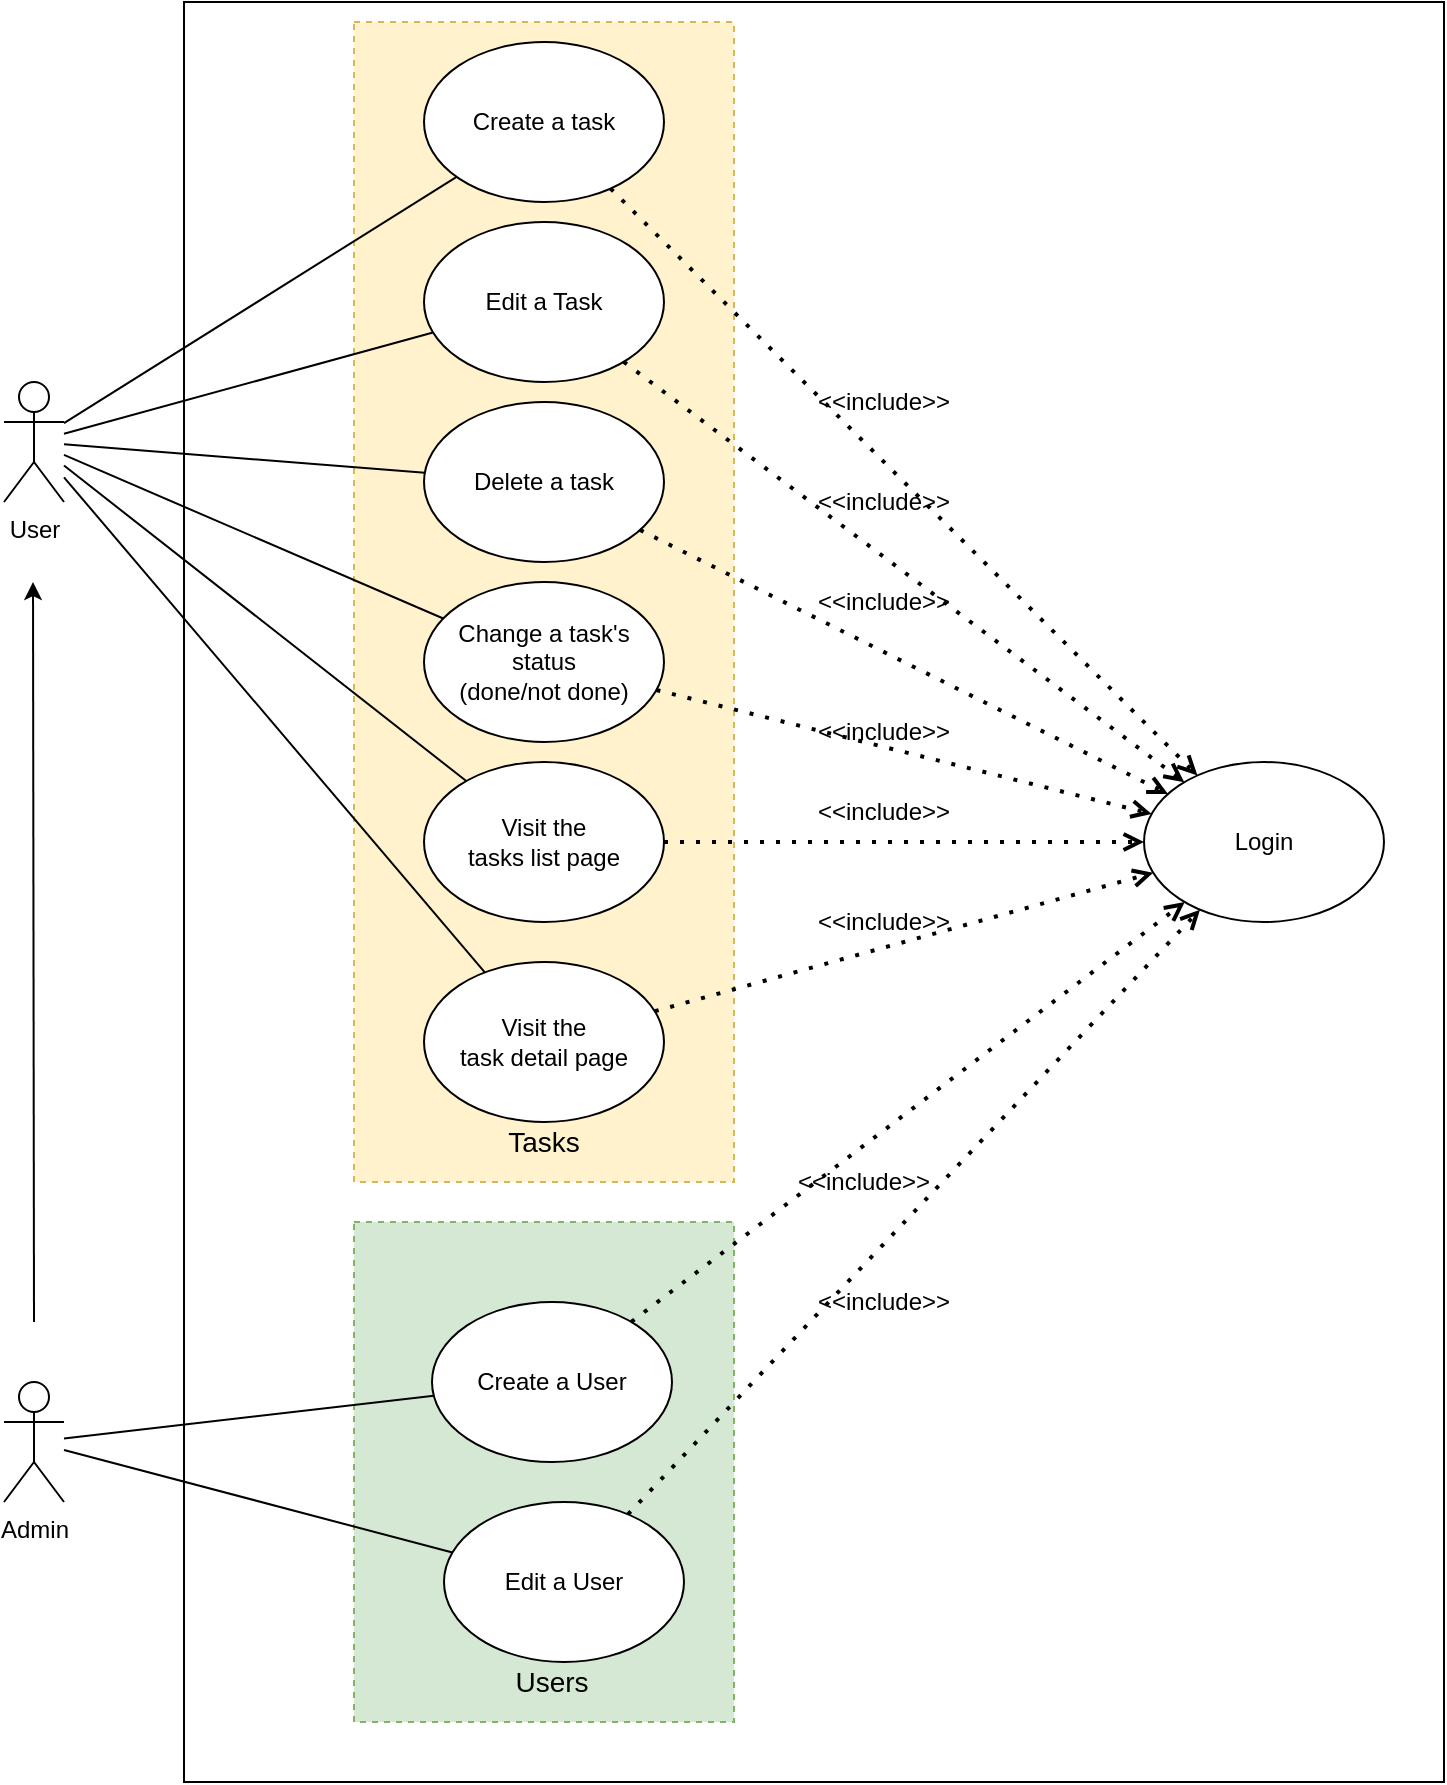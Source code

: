 <mxfile version="13.7.3" type="device"><diagram id="phoJwySlkfnhmKQ_T7kg" name="Page-1"><mxGraphModel dx="1342" dy="816" grid="1" gridSize="10" guides="1" tooltips="1" connect="1" arrows="1" fold="1" page="1" pageScale="1" pageWidth="827" pageHeight="1169" math="0" shadow="0"><root><mxCell id="0"/><mxCell id="1" parent="0"/><mxCell id="HMjAl1pDFNYHfwWpWwvp-1" value="" style="rounded=0;whiteSpace=wrap;html=1;" parent="1" vertex="1"><mxGeometry x="270" y="190" width="630" height="890" as="geometry"/></mxCell><mxCell id="HMjAl1pDFNYHfwWpWwvp-19" value="" style="rounded=0;whiteSpace=wrap;html=1;dashed=1;fillColor=#fff2cc;strokeColor=#d6b656;" parent="1" vertex="1"><mxGeometry x="355" y="200" width="190" height="580" as="geometry"/></mxCell><mxCell id="HMjAl1pDFNYHfwWpWwvp-17" value="" style="rounded=0;whiteSpace=wrap;html=1;dashed=1;fillColor=#d5e8d4;strokeColor=#82b366;" parent="1" vertex="1"><mxGeometry x="355" y="800" width="190" height="250" as="geometry"/></mxCell><mxCell id="HMjAl1pDFNYHfwWpWwvp-2" value="Admin" style="shape=umlActor;verticalLabelPosition=bottom;verticalAlign=top;html=1;outlineConnect=0;" parent="1" vertex="1"><mxGeometry x="180" y="880" width="30" height="60" as="geometry"/></mxCell><mxCell id="HMjAl1pDFNYHfwWpWwvp-3" value="User" style="shape=umlActor;verticalLabelPosition=bottom;verticalAlign=top;html=1;outlineConnect=0;" parent="1" vertex="1"><mxGeometry x="180" y="380" width="30" height="60" as="geometry"/></mxCell><mxCell id="HMjAl1pDFNYHfwWpWwvp-4" value="Create a User" style="ellipse;whiteSpace=wrap;html=1;" parent="1" vertex="1"><mxGeometry x="394" y="840" width="120" height="80" as="geometry"/></mxCell><mxCell id="HMjAl1pDFNYHfwWpWwvp-5" value="Edit a User" style="ellipse;whiteSpace=wrap;html=1;" parent="1" vertex="1"><mxGeometry x="400" y="940" width="120" height="80" as="geometry"/></mxCell><mxCell id="HMjAl1pDFNYHfwWpWwvp-6" value="Create a task" style="ellipse;whiteSpace=wrap;html=1;" parent="1" vertex="1"><mxGeometry x="390" y="210" width="120" height="80" as="geometry"/></mxCell><mxCell id="HMjAl1pDFNYHfwWpWwvp-7" value="Edit a Task" style="ellipse;whiteSpace=wrap;html=1;" parent="1" vertex="1"><mxGeometry x="390" y="300" width="120" height="80" as="geometry"/></mxCell><mxCell id="HMjAl1pDFNYHfwWpWwvp-8" value="Delete a task" style="ellipse;whiteSpace=wrap;html=1;" parent="1" vertex="1"><mxGeometry x="390" y="390" width="120" height="80" as="geometry"/></mxCell><mxCell id="HMjAl1pDFNYHfwWpWwvp-9" value="Change a task's status &lt;br&gt;(done/not done)" style="ellipse;whiteSpace=wrap;html=1;" parent="1" vertex="1"><mxGeometry x="390" y="480" width="120" height="80" as="geometry"/></mxCell><mxCell id="HMjAl1pDFNYHfwWpWwvp-10" value="" style="endArrow=classic;html=1;" parent="1" edge="1"><mxGeometry width="50" height="50" relative="1" as="geometry"><mxPoint x="195" y="850" as="sourcePoint"/><mxPoint x="194.5" y="480" as="targetPoint"/></mxGeometry></mxCell><mxCell id="HMjAl1pDFNYHfwWpWwvp-11" value="" style="endArrow=none;html=1;" parent="1" source="HMjAl1pDFNYHfwWpWwvp-3" target="HMjAl1pDFNYHfwWpWwvp-6" edge="1"><mxGeometry width="50" height="50" relative="1" as="geometry"><mxPoint x="180" y="440.588" as="sourcePoint"/><mxPoint x="376.308" y="317.415" as="targetPoint"/></mxGeometry></mxCell><mxCell id="HMjAl1pDFNYHfwWpWwvp-12" value="" style="endArrow=none;html=1;" parent="1" source="HMjAl1pDFNYHfwWpWwvp-3" target="HMjAl1pDFNYHfwWpWwvp-7" edge="1"><mxGeometry width="50" height="50" relative="1" as="geometry"><mxPoint x="193" y="396" as="sourcePoint"/><mxPoint x="415.01" y="296.465" as="targetPoint"/></mxGeometry></mxCell><mxCell id="HMjAl1pDFNYHfwWpWwvp-13" value="" style="endArrow=none;html=1;" parent="1" source="HMjAl1pDFNYHfwWpWwvp-3" target="HMjAl1pDFNYHfwWpWwvp-8" edge="1"><mxGeometry width="50" height="50" relative="1" as="geometry"><mxPoint x="230" y="421.176" as="sourcePoint"/><mxPoint x="425.01" y="306.465" as="targetPoint"/></mxGeometry></mxCell><mxCell id="HMjAl1pDFNYHfwWpWwvp-14" value="" style="endArrow=none;html=1;" parent="1" source="HMjAl1pDFNYHfwWpWwvp-3" target="HMjAl1pDFNYHfwWpWwvp-9" edge="1"><mxGeometry width="50" height="50" relative="1" as="geometry"><mxPoint x="240" y="431.176" as="sourcePoint"/><mxPoint x="435.01" y="316.465" as="targetPoint"/></mxGeometry></mxCell><mxCell id="HMjAl1pDFNYHfwWpWwvp-15" value="" style="endArrow=none;html=1;" parent="1" source="HMjAl1pDFNYHfwWpWwvp-2" target="HMjAl1pDFNYHfwWpWwvp-5" edge="1"><mxGeometry width="50" height="50" relative="1" as="geometry"><mxPoint x="250" y="441.176" as="sourcePoint"/><mxPoint x="445.01" y="326.465" as="targetPoint"/></mxGeometry></mxCell><mxCell id="HMjAl1pDFNYHfwWpWwvp-16" value="" style="endArrow=none;html=1;" parent="1" source="HMjAl1pDFNYHfwWpWwvp-2" target="HMjAl1pDFNYHfwWpWwvp-4" edge="1"><mxGeometry width="50" height="50" relative="1" as="geometry"><mxPoint x="260" y="451.176" as="sourcePoint"/><mxPoint x="455.01" y="336.465" as="targetPoint"/></mxGeometry></mxCell><mxCell id="HMjAl1pDFNYHfwWpWwvp-18" value="Users" style="text;html=1;strokeColor=none;fillColor=none;align=center;verticalAlign=middle;whiteSpace=wrap;rounded=0;dashed=1;fontSize=14;" parent="1" vertex="1"><mxGeometry x="414" y="1020" width="80" height="20" as="geometry"/></mxCell><mxCell id="HMjAl1pDFNYHfwWpWwvp-20" value="Tasks" style="text;html=1;strokeColor=none;fillColor=none;align=center;verticalAlign=middle;whiteSpace=wrap;rounded=0;dashed=1;fontSize=14;" parent="1" vertex="1"><mxGeometry x="430" y="750" width="40" height="20" as="geometry"/></mxCell><mxCell id="HMjAl1pDFNYHfwWpWwvp-22" value="Login" style="ellipse;whiteSpace=wrap;html=1;" parent="1" vertex="1"><mxGeometry x="750" y="570" width="120" height="80" as="geometry"/></mxCell><mxCell id="HMjAl1pDFNYHfwWpWwvp-23" value="" style="endArrow=open;dashed=1;html=1;dashPattern=1 3;strokeWidth=2;startArrow=none;startFill=0;endFill=0;" parent="1" source="HMjAl1pDFNYHfwWpWwvp-5" target="HMjAl1pDFNYHfwWpWwvp-22" edge="1"><mxGeometry width="50" height="50" relative="1" as="geometry"><mxPoint x="444.009" y="724.986" as="sourcePoint"/><mxPoint x="700.979" y="415.01" as="targetPoint"/></mxGeometry></mxCell><mxCell id="HMjAl1pDFNYHfwWpWwvp-24" value="" style="endArrow=open;dashed=1;html=1;dashPattern=1 3;strokeWidth=2;startArrow=none;startFill=0;endFill=0;" parent="1" source="HMjAl1pDFNYHfwWpWwvp-4" target="HMjAl1pDFNYHfwWpWwvp-22" edge="1"><mxGeometry width="50" height="50" relative="1" as="geometry"><mxPoint x="506.193" y="788.097" as="sourcePoint"/><mxPoint x="740.755" y="581.877" as="targetPoint"/></mxGeometry></mxCell><mxCell id="HMjAl1pDFNYHfwWpWwvp-25" value="" style="endArrow=open;dashed=1;html=1;dashPattern=1 3;strokeWidth=2;startArrow=none;startFill=0;endFill=0;" parent="1" source="HMjAl1pDFNYHfwWpWwvp-9" target="HMjAl1pDFNYHfwWpWwvp-22" edge="1"><mxGeometry width="50" height="50" relative="1" as="geometry"><mxPoint x="516.151" y="694.439" as="sourcePoint"/><mxPoint x="730.845" y="575.558" as="targetPoint"/></mxGeometry></mxCell><mxCell id="HMjAl1pDFNYHfwWpWwvp-26" value="" style="endArrow=open;dashed=1;html=1;dashPattern=1 3;strokeWidth=2;startArrow=none;startFill=0;endFill=0;" parent="1" source="HMjAl1pDFNYHfwWpWwvp-8" target="HMjAl1pDFNYHfwWpWwvp-22" edge="1"><mxGeometry width="50" height="50" relative="1" as="geometry"><mxPoint x="526.151" y="704.439" as="sourcePoint"/><mxPoint x="740.845" y="585.558" as="targetPoint"/></mxGeometry></mxCell><mxCell id="HMjAl1pDFNYHfwWpWwvp-27" value="" style="endArrow=open;dashed=1;html=1;dashPattern=1 3;strokeWidth=2;startArrow=none;startFill=0;endFill=0;" parent="1" source="HMjAl1pDFNYHfwWpWwvp-7" target="HMjAl1pDFNYHfwWpWwvp-22" edge="1"><mxGeometry width="50" height="50" relative="1" as="geometry"><mxPoint x="536.151" y="714.439" as="sourcePoint"/><mxPoint x="750.845" y="595.558" as="targetPoint"/></mxGeometry></mxCell><mxCell id="HMjAl1pDFNYHfwWpWwvp-28" value="" style="endArrow=open;dashed=1;html=1;dashPattern=1 3;strokeWidth=2;startArrow=none;startFill=0;endFill=0;" parent="1" source="HMjAl1pDFNYHfwWpWwvp-6" target="HMjAl1pDFNYHfwWpWwvp-22" edge="1"><mxGeometry width="50" height="50" relative="1" as="geometry"><mxPoint x="546.151" y="724.439" as="sourcePoint"/><mxPoint x="760.845" y="605.558" as="targetPoint"/></mxGeometry></mxCell><mxCell id="HMjAl1pDFNYHfwWpWwvp-29" value="&amp;lt;&amp;lt;include&amp;gt;&amp;gt;" style="text;html=1;strokeColor=none;fillColor=none;align=center;verticalAlign=middle;whiteSpace=wrap;rounded=0;" parent="1" vertex="1"><mxGeometry x="600" y="380" width="40" height="20" as="geometry"/></mxCell><mxCell id="HMjAl1pDFNYHfwWpWwvp-30" value="&amp;lt;&amp;lt;include&amp;gt;&amp;gt;" style="text;html=1;strokeColor=none;fillColor=none;align=center;verticalAlign=middle;whiteSpace=wrap;rounded=0;" parent="1" vertex="1"><mxGeometry x="600" y="430" width="40" height="20" as="geometry"/></mxCell><mxCell id="HMjAl1pDFNYHfwWpWwvp-31" value="&amp;lt;&amp;lt;include&amp;gt;&amp;gt;" style="text;html=1;strokeColor=none;fillColor=none;align=center;verticalAlign=middle;whiteSpace=wrap;rounded=0;" parent="1" vertex="1"><mxGeometry x="600" y="480" width="40" height="20" as="geometry"/></mxCell><mxCell id="HMjAl1pDFNYHfwWpWwvp-32" value="&amp;lt;&amp;lt;include&amp;gt;&amp;gt;" style="text;html=1;strokeColor=none;fillColor=none;align=center;verticalAlign=middle;whiteSpace=wrap;rounded=0;" parent="1" vertex="1"><mxGeometry x="600" y="545" width="40" height="20" as="geometry"/></mxCell><mxCell id="HMjAl1pDFNYHfwWpWwvp-33" value="&amp;lt;&amp;lt;include&amp;gt;&amp;gt;" style="text;html=1;strokeColor=none;fillColor=none;align=center;verticalAlign=middle;whiteSpace=wrap;rounded=0;" parent="1" vertex="1"><mxGeometry x="600" y="585" width="40" height="20" as="geometry"/></mxCell><mxCell id="HMjAl1pDFNYHfwWpWwvp-34" value="&amp;lt;&amp;lt;include&amp;gt;&amp;gt;" style="text;html=1;strokeColor=none;fillColor=none;align=center;verticalAlign=middle;whiteSpace=wrap;rounded=0;" parent="1" vertex="1"><mxGeometry x="600" y="640" width="40" height="20" as="geometry"/></mxCell><mxCell id="2-VbFb7sx7x2HoD7Ttv2-1" value="Visit the &lt;br&gt;tasks list page" style="ellipse;whiteSpace=wrap;html=1;" parent="1" vertex="1"><mxGeometry x="390" y="570" width="120" height="80" as="geometry"/></mxCell><mxCell id="2-VbFb7sx7x2HoD7Ttv2-2" value="Visit the &lt;br&gt;task detail page" style="ellipse;whiteSpace=wrap;html=1;" parent="1" vertex="1"><mxGeometry x="390" y="670" width="120" height="80" as="geometry"/></mxCell><mxCell id="2-VbFb7sx7x2HoD7Ttv2-3" value="" style="endArrow=open;dashed=1;html=1;dashPattern=1 3;strokeWidth=2;startArrow=none;startFill=0;endFill=0;" parent="1" source="2-VbFb7sx7x2HoD7Ttv2-1" target="HMjAl1pDFNYHfwWpWwvp-22" edge="1"><mxGeometry width="50" height="50" relative="1" as="geometry"><mxPoint x="516.248" y="543.923" as="sourcePoint"/><mxPoint x="763.82" y="605.955" as="targetPoint"/></mxGeometry></mxCell><mxCell id="2-VbFb7sx7x2HoD7Ttv2-4" value="" style="endArrow=open;dashed=1;html=1;dashPattern=1 3;strokeWidth=2;startArrow=none;startFill=0;endFill=0;" parent="1" source="2-VbFb7sx7x2HoD7Ttv2-2" target="HMjAl1pDFNYHfwWpWwvp-22" edge="1"><mxGeometry width="50" height="50" relative="1" as="geometry"><mxPoint x="519.988" y="615.8" as="sourcePoint"/><mxPoint x="760.013" y="619.167" as="targetPoint"/></mxGeometry></mxCell><mxCell id="2-VbFb7sx7x2HoD7Ttv2-5" value="&amp;lt;&amp;lt;include&amp;gt;&amp;gt;" style="text;html=1;strokeColor=none;fillColor=none;align=center;verticalAlign=middle;whiteSpace=wrap;rounded=0;" parent="1" vertex="1"><mxGeometry x="590" y="770" width="40" height="20" as="geometry"/></mxCell><mxCell id="2-VbFb7sx7x2HoD7Ttv2-6" value="&amp;lt;&amp;lt;include&amp;gt;&amp;gt;" style="text;html=1;strokeColor=none;fillColor=none;align=center;verticalAlign=middle;whiteSpace=wrap;rounded=0;" parent="1" vertex="1"><mxGeometry x="600" y="830" width="40" height="20" as="geometry"/></mxCell><mxCell id="2-VbFb7sx7x2HoD7Ttv2-7" value="" style="endArrow=none;html=1;" parent="1" source="HMjAl1pDFNYHfwWpWwvp-3" target="2-VbFb7sx7x2HoD7Ttv2-1" edge="1"><mxGeometry width="50" height="50" relative="1" as="geometry"><mxPoint x="220" y="426.471" as="sourcePoint"/><mxPoint x="409.626" y="508.27" as="targetPoint"/></mxGeometry></mxCell><mxCell id="2-VbFb7sx7x2HoD7Ttv2-8" value="" style="endArrow=none;html=1;" parent="1" source="HMjAl1pDFNYHfwWpWwvp-3" target="2-VbFb7sx7x2HoD7Ttv2-2" edge="1"><mxGeometry width="50" height="50" relative="1" as="geometry"><mxPoint x="220" y="432.353" as="sourcePoint"/><mxPoint x="422.248" y="598.91" as="targetPoint"/></mxGeometry></mxCell></root></mxGraphModel></diagram></mxfile>